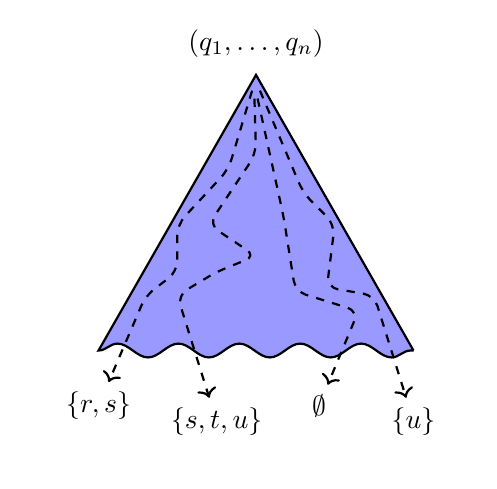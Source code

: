 \begin{tikzpicture}
[]
\useasboundingbox (-2.9,-4.9) rectangle (2.7,0.6);
%\draw[thick,fill=blue!40] (3,-5) -- (0,0) -- (-3,-5) .. controls (-1,-3.5) and (1,-6.5) .. (3,-5);
\draw[thick,fill=blue!40] (2,-3.5) -- (0,0) -- (-2,-3.5) decorate[decoration=snake,segment length=22] { -- cycle};

\node at (0,0.4){$(q_1,\dots, q_n)$};

\node(set1) at (-2,-4.2) {$\{r,s\}$};
\node(set2) at (-0.5,-4.4) {$\{s, t, u\}$};
\node(set3) at (0.8,-4.2) {$\emptyset$};
\node(set4) at (2,-4.4) {$\{u\}$};

\draw[->,thick,dashed,rounded corners] (-0.05,-0.2) -- (-0.35,-1.2) -- (-1,-1.9) -- (-1,-2.5) -- (-1.4,-2.8) -- (set1);
\draw[->,thick,dashed,rounded corners] (-0.02,-0.3) -- (0,-1) -- (-0.6,-1.9) -- (0,-2.3) -- (-0.5,-2.5) -- (-1,-2.8) -- (set2);
\draw[->,thick,dashed,rounded corners] (0.02,-0.3) -- (0.35,-1.8) -- (0.5,-2.75) -- (1.3,-3) -- (set3);
\draw[->,thick,dashed,rounded corners] (0.05,-0.2) -- (0.6,-1.5) -- (1,-1.9) -- (0.9,-2.7) -- (1.5,-2.8) -- (set4);



\end{tikzpicture}